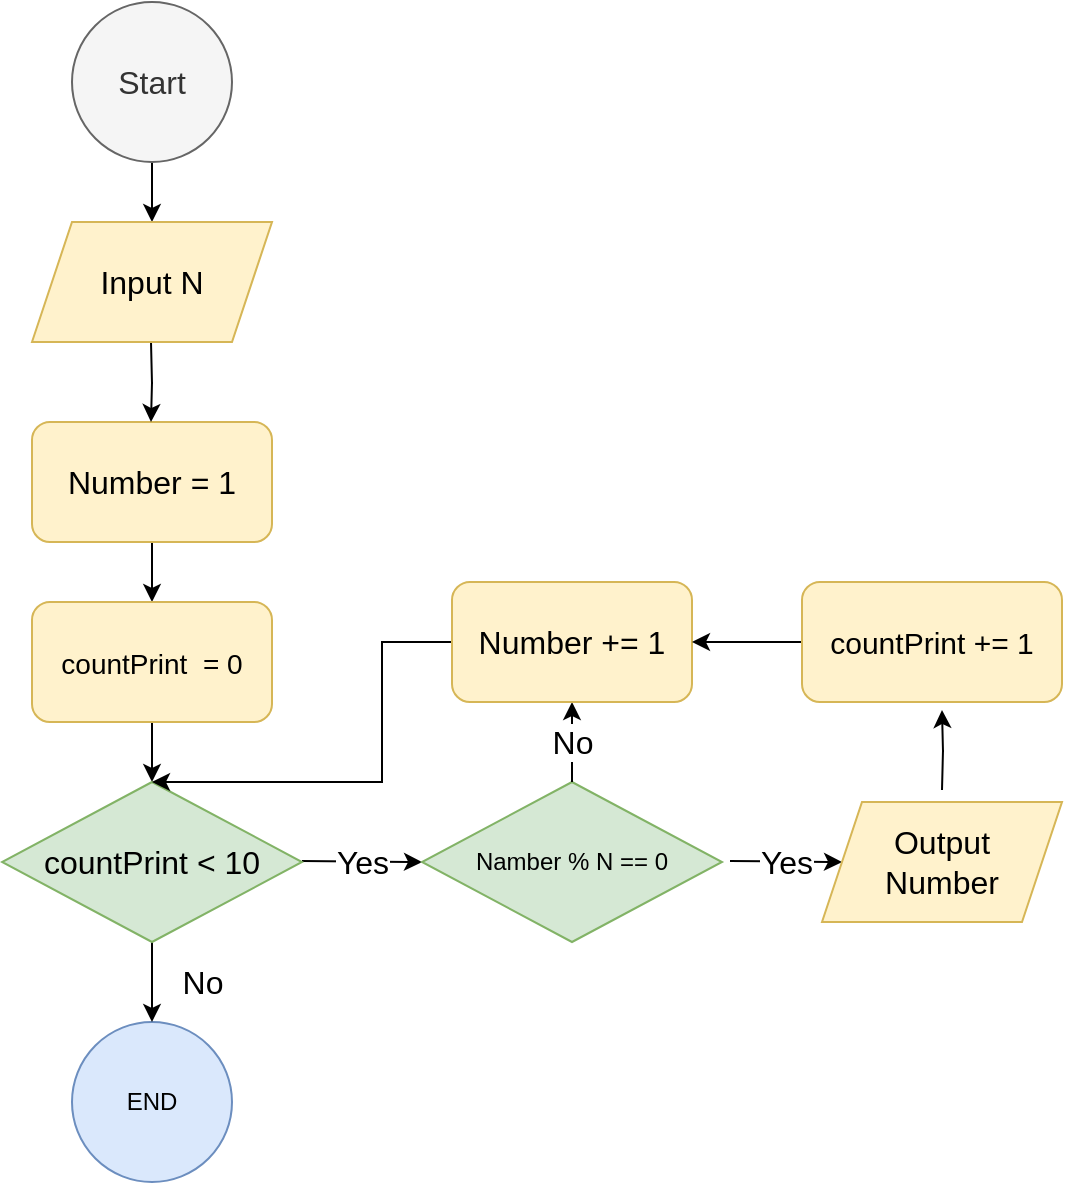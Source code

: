 <mxfile version="19.0.1" type="device"><diagram id="C5RBs43oDa-KdzZeNtuy" name="Page-1"><mxGraphModel dx="1355" dy="1918" grid="1" gridSize="10" guides="1" tooltips="1" connect="1" arrows="1" fold="1" page="1" pageScale="1" pageWidth="827" pageHeight="1169" background="#ffffff" math="0" shadow="0"><root><mxCell id="WIyWlLk6GJQsqaUBKTNV-0"/><mxCell id="WIyWlLk6GJQsqaUBKTNV-1" parent="WIyWlLk6GJQsqaUBKTNV-0"/><mxCell id="_ijr-BcT2QvfaAAX6-gg-39" style="edgeStyle=orthogonalEdgeStyle;rounded=0;orthogonalLoop=1;jettySize=auto;html=1;exitX=0.5;exitY=1;exitDx=0;exitDy=0;entryX=0.5;entryY=0;entryDx=0;entryDy=0;fontSize=16;endArrow=classic;endFill=1;" parent="WIyWlLk6GJQsqaUBKTNV-1" source="_ijr-BcT2QvfaAAX6-gg-0" target="_ijr-BcT2QvfaAAX6-gg-37" edge="1"><mxGeometry relative="1" as="geometry"/></mxCell><mxCell id="_ijr-BcT2QvfaAAX6-gg-0" value="&lt;font style=&quot;font-size: 16px;&quot;&gt;Start&lt;/font&gt;" style="ellipse;whiteSpace=wrap;html=1;aspect=fixed;fillColor=#f5f5f5;fontColor=#333333;strokeColor=#666666;" parent="WIyWlLk6GJQsqaUBKTNV-1" vertex="1"><mxGeometry x="65" y="-130" width="80" height="80" as="geometry"/></mxCell><mxCell id="_ijr-BcT2QvfaAAX6-gg-1" value="END" style="ellipse;whiteSpace=wrap;html=1;aspect=fixed;fillColor=#dae8fc;strokeColor=#6c8ebf;" parent="WIyWlLk6GJQsqaUBKTNV-1" vertex="1"><mxGeometry x="65" y="380" width="80" height="80" as="geometry"/></mxCell><mxCell id="_ijr-BcT2QvfaAAX6-gg-41" value="" style="edgeStyle=orthogonalEdgeStyle;rounded=0;orthogonalLoop=1;jettySize=auto;html=1;fontSize=16;endArrow=classic;endFill=1;" parent="WIyWlLk6GJQsqaUBKTNV-1" source="_ijr-BcT2QvfaAAX6-gg-3" target="_ijr-BcT2QvfaAAX6-gg-40" edge="1"><mxGeometry relative="1" as="geometry"/></mxCell><mxCell id="_ijr-BcT2QvfaAAX6-gg-3" value="Number = 1" style="rounded=1;whiteSpace=wrap;html=1;fontSize=16;fillColor=#fff2cc;strokeColor=#d6b656;" parent="WIyWlLk6GJQsqaUBKTNV-1" vertex="1"><mxGeometry x="45" y="80" width="120" height="60" as="geometry"/></mxCell><mxCell id="_ijr-BcT2QvfaAAX6-gg-16" value="" style="edgeStyle=orthogonalEdgeStyle;rounded=0;orthogonalLoop=1;jettySize=auto;html=1;fontSize=16;endArrow=classic;endFill=1;" parent="WIyWlLk6GJQsqaUBKTNV-1" edge="1"><mxGeometry relative="1" as="geometry"><mxPoint x="104.5" y="40" as="sourcePoint"/><mxPoint x="104.5" y="80" as="targetPoint"/></mxGeometry></mxCell><mxCell id="_ijr-BcT2QvfaAAX6-gg-37" value="Input N" style="shape=parallelogram;perimeter=parallelogramPerimeter;whiteSpace=wrap;html=1;fixedSize=1;fontSize=16;fillColor=#fff2cc;strokeColor=#d6b656;" parent="WIyWlLk6GJQsqaUBKTNV-1" vertex="1"><mxGeometry x="45" y="-20" width="120" height="60" as="geometry"/></mxCell><mxCell id="_ijr-BcT2QvfaAAX6-gg-42" style="edgeStyle=orthogonalEdgeStyle;rounded=0;orthogonalLoop=1;jettySize=auto;html=1;fontSize=16;endArrow=classic;endFill=1;" parent="WIyWlLk6GJQsqaUBKTNV-1" source="_ijr-BcT2QvfaAAX6-gg-40" edge="1"><mxGeometry relative="1" as="geometry"><mxPoint x="105" y="260" as="targetPoint"/></mxGeometry></mxCell><mxCell id="_ijr-BcT2QvfaAAX6-gg-40" value="&lt;font style=&quot;font-size: 14px;&quot;&gt;countPrint&amp;nbsp; = 0&lt;/font&gt;" style="rounded=1;whiteSpace=wrap;html=1;fontSize=16;fillColor=#fff2cc;strokeColor=#d6b656;" parent="WIyWlLk6GJQsqaUBKTNV-1" vertex="1"><mxGeometry x="45" y="170" width="120" height="60" as="geometry"/></mxCell><mxCell id="_ijr-BcT2QvfaAAX6-gg-47" value="Yes" style="endArrow=classic;html=1;rounded=0;fontSize=16;" parent="WIyWlLk6GJQsqaUBKTNV-1" edge="1"><mxGeometry relative="1" as="geometry"><mxPoint x="180" y="299.5" as="sourcePoint"/><mxPoint x="240" y="300" as="targetPoint"/><Array as="points"/></mxGeometry></mxCell><mxCell id="_ijr-BcT2QvfaAAX6-gg-51" value="" style="endArrow=classic;html=1;rounded=0;fontSize=16;exitX=0.5;exitY=1;exitDx=0;exitDy=0;entryX=0.5;entryY=0;entryDx=0;entryDy=0;" parent="WIyWlLk6GJQsqaUBKTNV-1" target="_ijr-BcT2QvfaAAX6-gg-1" edge="1"><mxGeometry relative="1" as="geometry"><mxPoint x="105" y="340" as="sourcePoint"/><mxPoint x="340" y="280" as="targetPoint"/></mxGeometry></mxCell><mxCell id="_ijr-BcT2QvfaAAX6-gg-52" value="No" style="edgeLabel;resizable=0;html=1;align=center;verticalAlign=middle;fontSize=16;" parent="_ijr-BcT2QvfaAAX6-gg-51" connectable="0" vertex="1"><mxGeometry relative="1" as="geometry"><mxPoint x="25" as="offset"/></mxGeometry></mxCell><mxCell id="_ijr-BcT2QvfaAAX6-gg-55" value="Namber % N == 0" style="rhombus;whiteSpace=wrap;html=1;fontSize=12;fillColor=#d5e8d4;strokeColor=#82b366;" parent="WIyWlLk6GJQsqaUBKTNV-1" vertex="1"><mxGeometry x="240" y="260" width="150" height="80" as="geometry"/></mxCell><mxCell id="_ijr-BcT2QvfaAAX6-gg-56" value="" style="endArrow=classic;html=1;rounded=0;fontSize=16;entryX=0.5;entryY=1;entryDx=0;entryDy=0;exitX=0.5;exitY=0;exitDx=0;exitDy=0;" parent="WIyWlLk6GJQsqaUBKTNV-1" source="_ijr-BcT2QvfaAAX6-gg-55" target="_ijr-BcT2QvfaAAX6-gg-64" edge="1"><mxGeometry relative="1" as="geometry"><mxPoint x="310" y="259" as="sourcePoint"/><mxPoint x="320" y="230" as="targetPoint"/><Array as="points"/></mxGeometry></mxCell><mxCell id="_ijr-BcT2QvfaAAX6-gg-57" value="No" style="edgeLabel;resizable=0;html=1;align=center;verticalAlign=middle;fontSize=16;" parent="_ijr-BcT2QvfaAAX6-gg-56" connectable="0" vertex="1"><mxGeometry relative="1" as="geometry"/></mxCell><mxCell id="_ijr-BcT2QvfaAAX6-gg-61" value="countPrint &amp;lt; 10" style="rhombus;whiteSpace=wrap;html=1;fontSize=16;fillColor=#d5e8d4;strokeColor=#82b366;" parent="WIyWlLk6GJQsqaUBKTNV-1" vertex="1"><mxGeometry x="30" y="260" width="150" height="80" as="geometry"/></mxCell><mxCell id="kzMyfFlql5AL5T8V3KYy-7" style="edgeStyle=elbowEdgeStyle;rounded=0;orthogonalLoop=1;jettySize=auto;html=1;exitX=0;exitY=0.5;exitDx=0;exitDy=0;entryX=0.5;entryY=0;entryDx=0;entryDy=0;" edge="1" parent="WIyWlLk6GJQsqaUBKTNV-1" source="_ijr-BcT2QvfaAAX6-gg-64" target="_ijr-BcT2QvfaAAX6-gg-61"><mxGeometry relative="1" as="geometry"><mxPoint x="180" y="250" as="targetPoint"/><Array as="points"><mxPoint x="220" y="230"/></Array></mxGeometry></mxCell><mxCell id="_ijr-BcT2QvfaAAX6-gg-64" value="&lt;div&gt;Number += 1 &lt;br&gt;&lt;/div&gt;" style="rounded=1;whiteSpace=wrap;html=1;fontSize=16;fillColor=#fff2cc;strokeColor=#d6b656;" parent="WIyWlLk6GJQsqaUBKTNV-1" vertex="1"><mxGeometry x="255" y="160" width="120" height="60" as="geometry"/></mxCell><mxCell id="_ijr-BcT2QvfaAAX6-gg-65" value="" style="endArrow=classic;html=1;rounded=0;fontSize=16;" parent="WIyWlLk6GJQsqaUBKTNV-1" edge="1"><mxGeometry relative="1" as="geometry"><mxPoint x="394" y="299.5" as="sourcePoint"/><mxPoint x="450" y="300" as="targetPoint"/></mxGeometry></mxCell><mxCell id="_ijr-BcT2QvfaAAX6-gg-66" value="Yes" style="edgeLabel;resizable=0;html=1;align=center;verticalAlign=middle;fontSize=16;" parent="_ijr-BcT2QvfaAAX6-gg-65" connectable="0" vertex="1"><mxGeometry relative="1" as="geometry"/></mxCell><mxCell id="zyKCiQC3cSisl50YU2Hn-4" style="edgeStyle=orthogonalEdgeStyle;rounded=0;orthogonalLoop=1;jettySize=auto;html=1;fontSize=11;entryX=1;entryY=0.5;entryDx=0;entryDy=0;" parent="WIyWlLk6GJQsqaUBKTNV-1" source="_ijr-BcT2QvfaAAX6-gg-68" target="_ijr-BcT2QvfaAAX6-gg-64" edge="1"><mxGeometry relative="1" as="geometry"><mxPoint x="380" y="190" as="targetPoint"/></mxGeometry></mxCell><mxCell id="_ijr-BcT2QvfaAAX6-gg-68" value="&lt;div style=&quot;font-size: 15px;&quot;&gt;&lt;font style=&quot;font-size: 15px;&quot;&gt;countPrint += 1&lt;br&gt;&lt;/font&gt;&lt;/div&gt;" style="rounded=1;whiteSpace=wrap;html=1;fontSize=16;fillColor=#fff2cc;strokeColor=#d6b656;" parent="WIyWlLk6GJQsqaUBKTNV-1" vertex="1"><mxGeometry x="430" y="160" width="130" height="60" as="geometry"/></mxCell><mxCell id="kzMyfFlql5AL5T8V3KYy-5" style="edgeStyle=orthogonalEdgeStyle;rounded=0;orthogonalLoop=1;jettySize=auto;html=1;" edge="1" parent="WIyWlLk6GJQsqaUBKTNV-1"><mxGeometry relative="1" as="geometry"><mxPoint x="500" y="264" as="sourcePoint"/><mxPoint x="500" y="224" as="targetPoint"/></mxGeometry></mxCell><mxCell id="kzMyfFlql5AL5T8V3KYy-0" value="&lt;div&gt;Output&lt;/div&gt;&lt;div&gt;Number&lt;br&gt;&lt;/div&gt;" style="shape=parallelogram;perimeter=parallelogramPerimeter;whiteSpace=wrap;html=1;fixedSize=1;fontSize=16;fillColor=#fff2cc;strokeColor=#d6b656;" vertex="1" parent="WIyWlLk6GJQsqaUBKTNV-1"><mxGeometry x="440" y="270" width="120" height="60" as="geometry"/></mxCell></root></mxGraphModel></diagram></mxfile>